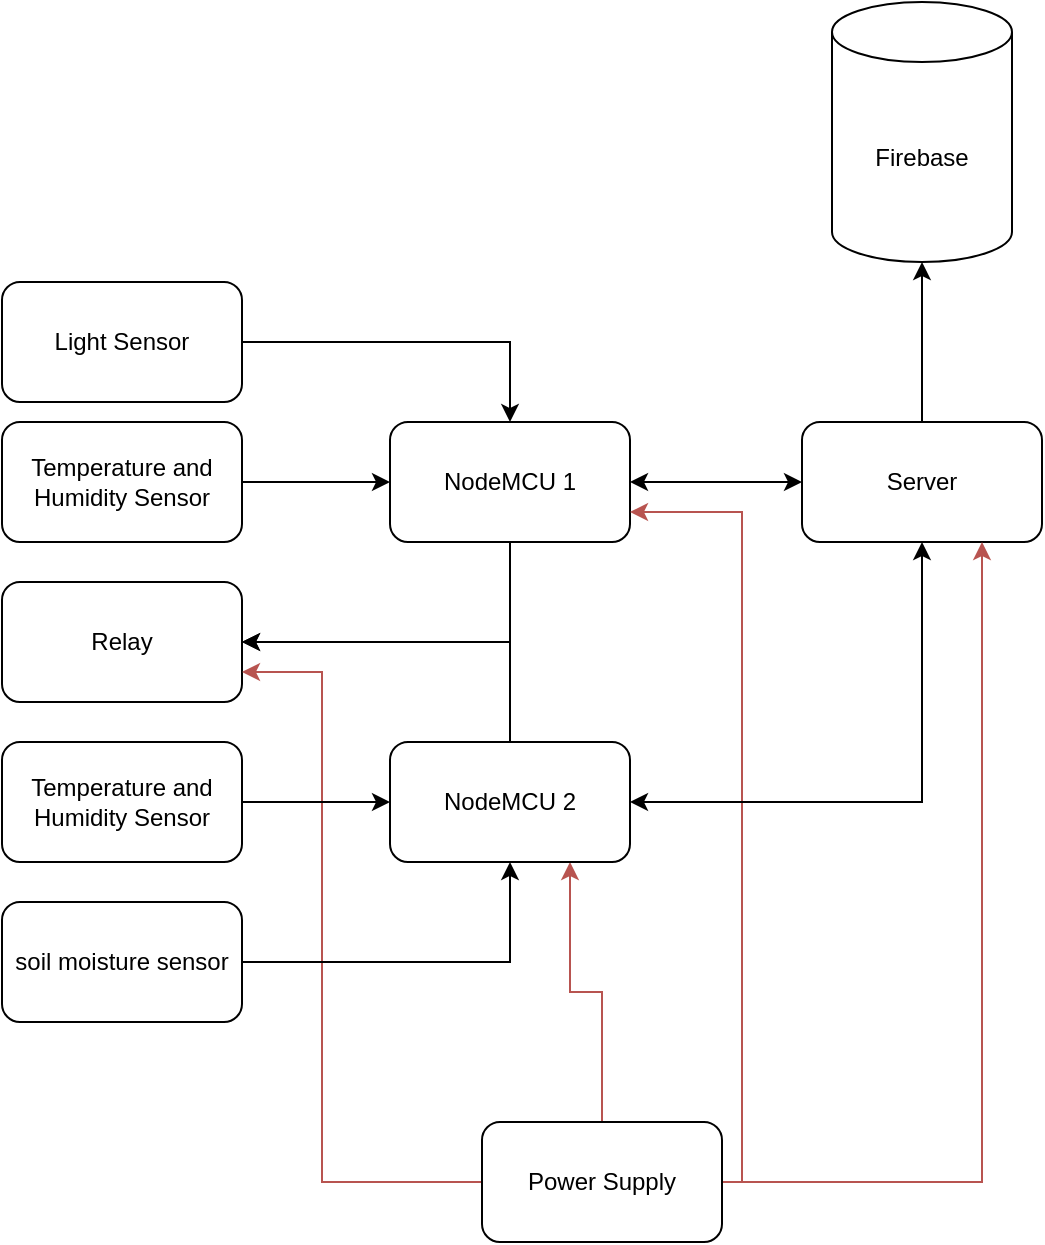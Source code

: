 <mxfile version="21.6.5" type="github">
  <diagram name="Trang-1" id="DMHt6Bj8uNAS2uQc6lcl">
    <mxGraphModel dx="1434" dy="788" grid="1" gridSize="10" guides="1" tooltips="1" connect="1" arrows="1" fold="1" page="1" pageScale="1" pageWidth="827" pageHeight="1169" math="0" shadow="0">
      <root>
        <mxCell id="0" />
        <mxCell id="1" parent="0" />
        <mxCell id="AXXRzCusAXLwxcy1-cfK-5" style="edgeStyle=orthogonalEdgeStyle;rounded=0;orthogonalLoop=1;jettySize=auto;html=1;entryX=0;entryY=0.5;entryDx=0;entryDy=0;startArrow=classic;startFill=1;exitX=1;exitY=0.5;exitDx=0;exitDy=0;" edge="1" parent="1" source="AXXRzCusAXLwxcy1-cfK-1" target="AXXRzCusAXLwxcy1-cfK-3">
          <mxGeometry relative="1" as="geometry">
            <mxPoint x="460" y="350" as="sourcePoint" />
            <mxPoint x="610" y="340" as="targetPoint" />
            <Array as="points" />
          </mxGeometry>
        </mxCell>
        <mxCell id="AXXRzCusAXLwxcy1-cfK-31" style="edgeStyle=orthogonalEdgeStyle;rounded=0;orthogonalLoop=1;jettySize=auto;html=1;entryX=1;entryY=0.5;entryDx=0;entryDy=0;" edge="1" parent="1" source="AXXRzCusAXLwxcy1-cfK-1" target="AXXRzCusAXLwxcy1-cfK-10">
          <mxGeometry relative="1" as="geometry">
            <Array as="points">
              <mxPoint x="414" y="430" />
            </Array>
          </mxGeometry>
        </mxCell>
        <mxCell id="AXXRzCusAXLwxcy1-cfK-1" value="NodeMCU 1" style="rounded=1;whiteSpace=wrap;html=1;" vertex="1" parent="1">
          <mxGeometry x="354" y="320" width="120" height="60" as="geometry" />
        </mxCell>
        <mxCell id="AXXRzCusAXLwxcy1-cfK-2" value="Firebase" style="shape=cylinder3;whiteSpace=wrap;html=1;boundedLbl=1;backgroundOutline=1;size=15;" vertex="1" parent="1">
          <mxGeometry x="575" y="110" width="90" height="130" as="geometry" />
        </mxCell>
        <mxCell id="AXXRzCusAXLwxcy1-cfK-4" style="edgeStyle=orthogonalEdgeStyle;rounded=0;orthogonalLoop=1;jettySize=auto;html=1;" edge="1" parent="1" source="AXXRzCusAXLwxcy1-cfK-3" target="AXXRzCusAXLwxcy1-cfK-2">
          <mxGeometry relative="1" as="geometry" />
        </mxCell>
        <mxCell id="AXXRzCusAXLwxcy1-cfK-3" value="Server" style="rounded=1;whiteSpace=wrap;html=1;" vertex="1" parent="1">
          <mxGeometry x="560" y="320" width="120" height="60" as="geometry" />
        </mxCell>
        <mxCell id="AXXRzCusAXLwxcy1-cfK-23" style="edgeStyle=orthogonalEdgeStyle;rounded=0;orthogonalLoop=1;jettySize=auto;html=1;entryX=0.5;entryY=0;entryDx=0;entryDy=0;" edge="1" parent="1" source="AXXRzCusAXLwxcy1-cfK-8" target="AXXRzCusAXLwxcy1-cfK-1">
          <mxGeometry relative="1" as="geometry" />
        </mxCell>
        <mxCell id="AXXRzCusAXLwxcy1-cfK-8" value="Light Sensor" style="rounded=1;whiteSpace=wrap;html=1;" vertex="1" parent="1">
          <mxGeometry x="160" y="250" width="120" height="60" as="geometry" />
        </mxCell>
        <mxCell id="AXXRzCusAXLwxcy1-cfK-12" style="edgeStyle=orthogonalEdgeStyle;rounded=0;orthogonalLoop=1;jettySize=auto;html=1;entryX=0;entryY=0.5;entryDx=0;entryDy=0;" edge="1" parent="1" source="AXXRzCusAXLwxcy1-cfK-9" target="AXXRzCusAXLwxcy1-cfK-1">
          <mxGeometry relative="1" as="geometry" />
        </mxCell>
        <mxCell id="AXXRzCusAXLwxcy1-cfK-9" value="Temperature and Humidity Sensor" style="rounded=1;whiteSpace=wrap;html=1;" vertex="1" parent="1">
          <mxGeometry x="160" y="320" width="120" height="60" as="geometry" />
        </mxCell>
        <mxCell id="AXXRzCusAXLwxcy1-cfK-10" value="Relay" style="rounded=1;whiteSpace=wrap;html=1;" vertex="1" parent="1">
          <mxGeometry x="160" y="400" width="120" height="60" as="geometry" />
        </mxCell>
        <mxCell id="AXXRzCusAXLwxcy1-cfK-37" style="edgeStyle=orthogonalEdgeStyle;rounded=0;orthogonalLoop=1;jettySize=auto;html=1;entryX=0.75;entryY=1;entryDx=0;entryDy=0;fillColor=#f8cecc;strokeColor=#b85450;" edge="1" parent="1" source="AXXRzCusAXLwxcy1-cfK-14" target="AXXRzCusAXLwxcy1-cfK-3">
          <mxGeometry relative="1" as="geometry" />
        </mxCell>
        <mxCell id="AXXRzCusAXLwxcy1-cfK-38" style="edgeStyle=orthogonalEdgeStyle;rounded=0;orthogonalLoop=1;jettySize=auto;html=1;entryX=1;entryY=0.75;entryDx=0;entryDy=0;fillColor=#f8cecc;strokeColor=#b85450;" edge="1" parent="1" source="AXXRzCusAXLwxcy1-cfK-14" target="AXXRzCusAXLwxcy1-cfK-1">
          <mxGeometry relative="1" as="geometry">
            <Array as="points">
              <mxPoint x="530" y="700" />
              <mxPoint x="530" y="365" />
            </Array>
          </mxGeometry>
        </mxCell>
        <mxCell id="AXXRzCusAXLwxcy1-cfK-41" style="edgeStyle=orthogonalEdgeStyle;rounded=0;orthogonalLoop=1;jettySize=auto;html=1;entryX=0.75;entryY=1;entryDx=0;entryDy=0;fillColor=#f8cecc;strokeColor=#b85450;" edge="1" parent="1" source="AXXRzCusAXLwxcy1-cfK-14" target="AXXRzCusAXLwxcy1-cfK-27">
          <mxGeometry relative="1" as="geometry" />
        </mxCell>
        <mxCell id="AXXRzCusAXLwxcy1-cfK-42" style="edgeStyle=orthogonalEdgeStyle;rounded=0;orthogonalLoop=1;jettySize=auto;html=1;entryX=1;entryY=0.75;entryDx=0;entryDy=0;fillColor=#f8cecc;strokeColor=#b85450;" edge="1" parent="1" source="AXXRzCusAXLwxcy1-cfK-14" target="AXXRzCusAXLwxcy1-cfK-10">
          <mxGeometry relative="1" as="geometry">
            <Array as="points">
              <mxPoint x="320" y="700" />
              <mxPoint x="320" y="445" />
            </Array>
          </mxGeometry>
        </mxCell>
        <mxCell id="AXXRzCusAXLwxcy1-cfK-14" value="Power Supply" style="rounded=1;whiteSpace=wrap;html=1;" vertex="1" parent="1">
          <mxGeometry x="400" y="670" width="120" height="60" as="geometry" />
        </mxCell>
        <mxCell id="AXXRzCusAXLwxcy1-cfK-28" style="edgeStyle=orthogonalEdgeStyle;rounded=0;orthogonalLoop=1;jettySize=auto;html=1;entryX=0.5;entryY=1;entryDx=0;entryDy=0;startArrow=classic;startFill=1;" edge="1" parent="1" source="AXXRzCusAXLwxcy1-cfK-27" target="AXXRzCusAXLwxcy1-cfK-3">
          <mxGeometry relative="1" as="geometry" />
        </mxCell>
        <mxCell id="AXXRzCusAXLwxcy1-cfK-32" style="edgeStyle=orthogonalEdgeStyle;rounded=0;orthogonalLoop=1;jettySize=auto;html=1;entryX=1;entryY=0.5;entryDx=0;entryDy=0;" edge="1" parent="1" source="AXXRzCusAXLwxcy1-cfK-27" target="AXXRzCusAXLwxcy1-cfK-10">
          <mxGeometry relative="1" as="geometry">
            <Array as="points">
              <mxPoint x="414" y="430" />
            </Array>
          </mxGeometry>
        </mxCell>
        <mxCell id="AXXRzCusAXLwxcy1-cfK-27" value="NodeMCU 2" style="rounded=1;whiteSpace=wrap;html=1;" vertex="1" parent="1">
          <mxGeometry x="354" y="480" width="120" height="60" as="geometry" />
        </mxCell>
        <mxCell id="AXXRzCusAXLwxcy1-cfK-33" style="edgeStyle=orthogonalEdgeStyle;rounded=0;orthogonalLoop=1;jettySize=auto;html=1;entryX=0;entryY=0.5;entryDx=0;entryDy=0;" edge="1" parent="1" source="AXXRzCusAXLwxcy1-cfK-29" target="AXXRzCusAXLwxcy1-cfK-27">
          <mxGeometry relative="1" as="geometry" />
        </mxCell>
        <mxCell id="AXXRzCusAXLwxcy1-cfK-29" value="Temperature and Humidity Sensor" style="rounded=1;whiteSpace=wrap;html=1;" vertex="1" parent="1">
          <mxGeometry x="160" y="480" width="120" height="60" as="geometry" />
        </mxCell>
        <mxCell id="AXXRzCusAXLwxcy1-cfK-36" style="edgeStyle=orthogonalEdgeStyle;rounded=0;orthogonalLoop=1;jettySize=auto;html=1;entryX=0.5;entryY=1;entryDx=0;entryDy=0;" edge="1" parent="1" source="AXXRzCusAXLwxcy1-cfK-30" target="AXXRzCusAXLwxcy1-cfK-27">
          <mxGeometry relative="1" as="geometry" />
        </mxCell>
        <mxCell id="AXXRzCusAXLwxcy1-cfK-30" value="soil moisture sensor" style="rounded=1;whiteSpace=wrap;html=1;" vertex="1" parent="1">
          <mxGeometry x="160" y="560" width="120" height="60" as="geometry" />
        </mxCell>
      </root>
    </mxGraphModel>
  </diagram>
</mxfile>
